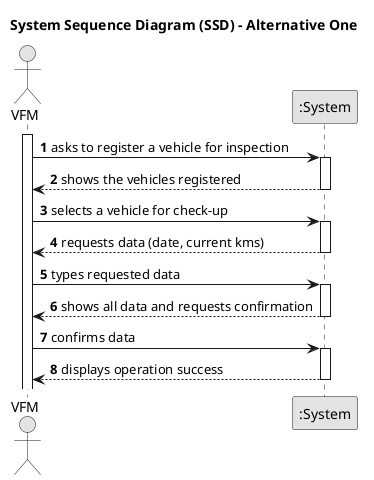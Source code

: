 @startuml
skinparam monochrome true
skinparam packageStyle rectangle
skinparam shadowing false

title System Sequence Diagram (SSD) - Alternative One

autonumber

actor "VFM" as Employee
participant ":System" as System

activate Employee

    Employee -> System : asks to register a vehicle for inspection
    activate System

        System --> Employee :  shows the vehicles registered
    deactivate System

    Employee -> System : selects a vehicle for check-up
    activate System

 System --> Employee :  requests data (date, current kms)
    deactivate System

    Employee -> System : types requested data
    activate System


        System --> Employee : shows all data and requests confirmation
    deactivate System

    Employee -> System : confirms data
    activate System

        System --> Employee : displays operation success
    deactivate System
@enduml